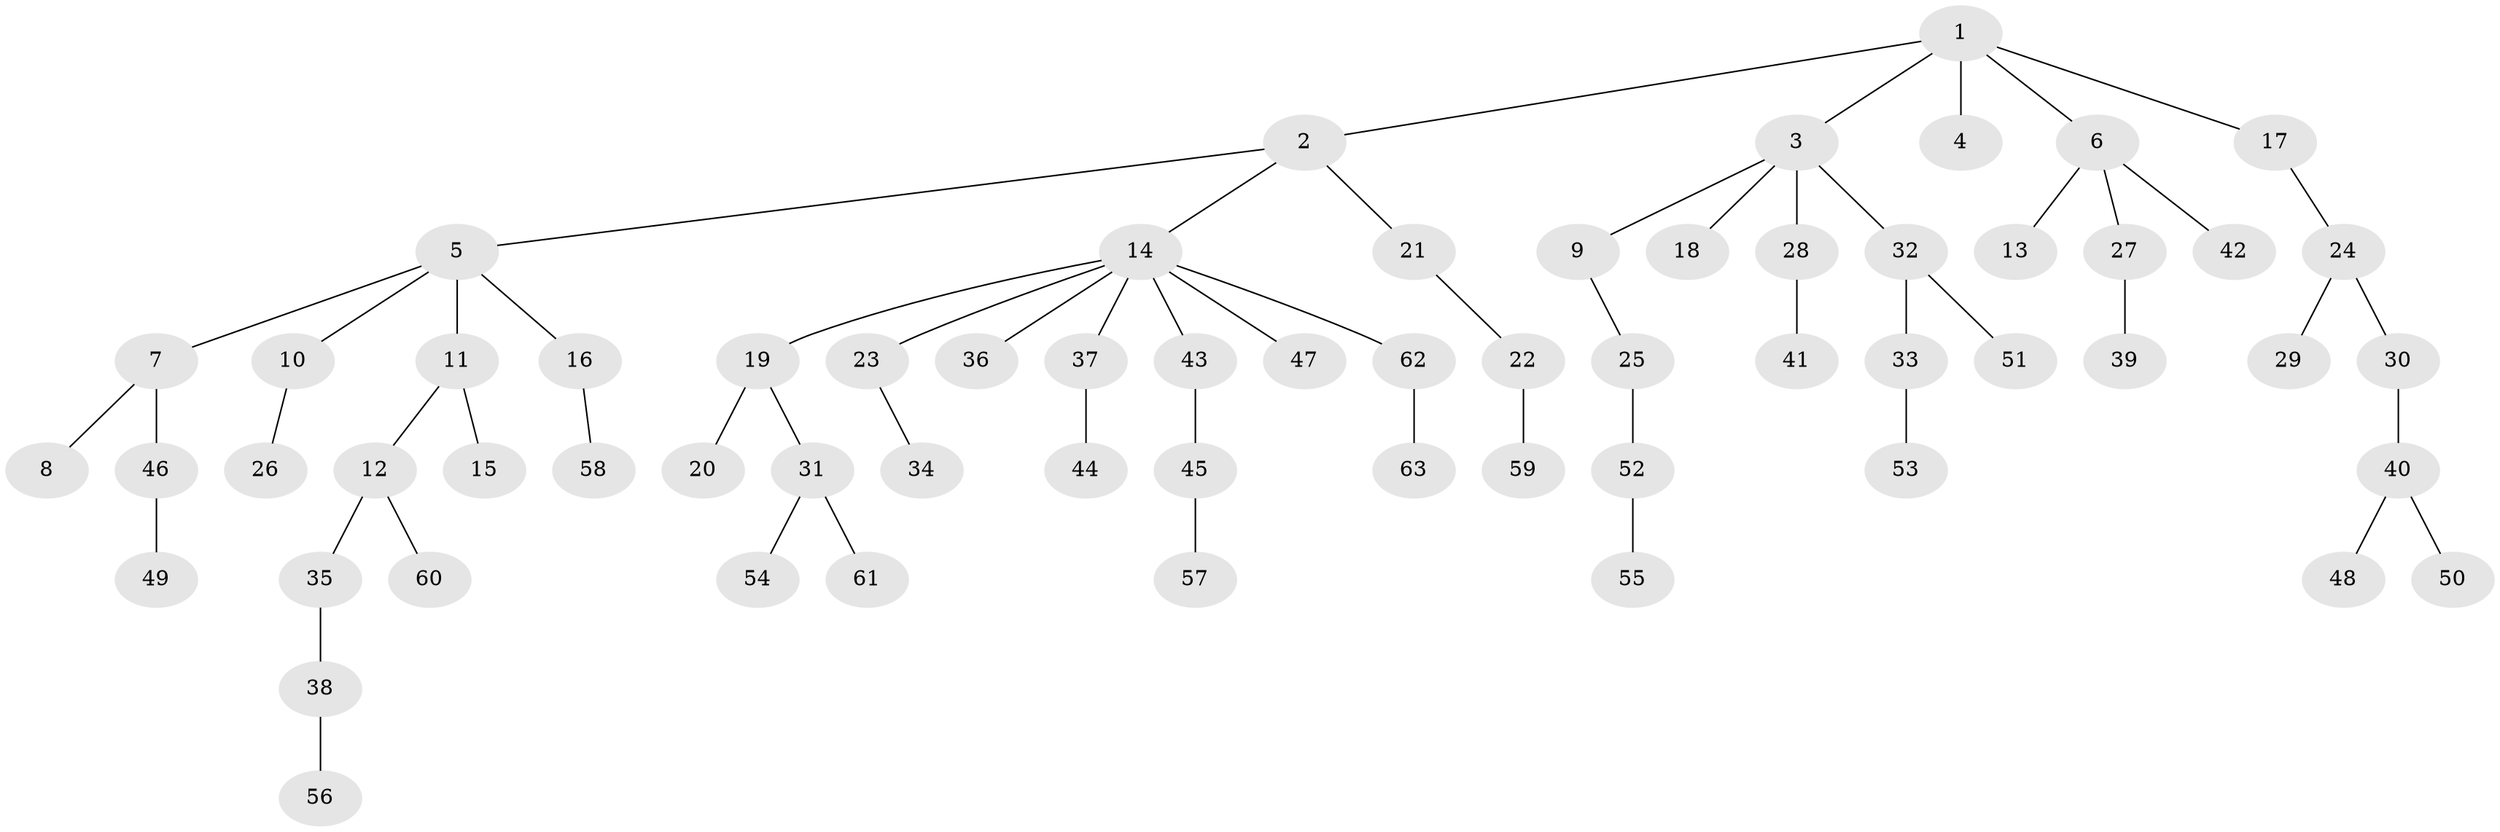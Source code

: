 // coarse degree distribution, {4: 0.10526315789473684, 3: 0.10526315789473684, 2: 0.15789473684210525, 1: 0.5789473684210527, 5: 0.05263157894736842}
// Generated by graph-tools (version 1.1) at 2025/51/03/04/25 22:51:27]
// undirected, 63 vertices, 62 edges
graph export_dot {
  node [color=gray90,style=filled];
  1;
  2;
  3;
  4;
  5;
  6;
  7;
  8;
  9;
  10;
  11;
  12;
  13;
  14;
  15;
  16;
  17;
  18;
  19;
  20;
  21;
  22;
  23;
  24;
  25;
  26;
  27;
  28;
  29;
  30;
  31;
  32;
  33;
  34;
  35;
  36;
  37;
  38;
  39;
  40;
  41;
  42;
  43;
  44;
  45;
  46;
  47;
  48;
  49;
  50;
  51;
  52;
  53;
  54;
  55;
  56;
  57;
  58;
  59;
  60;
  61;
  62;
  63;
  1 -- 2;
  1 -- 3;
  1 -- 4;
  1 -- 6;
  1 -- 17;
  2 -- 5;
  2 -- 14;
  2 -- 21;
  3 -- 9;
  3 -- 18;
  3 -- 28;
  3 -- 32;
  5 -- 7;
  5 -- 10;
  5 -- 11;
  5 -- 16;
  6 -- 13;
  6 -- 27;
  6 -- 42;
  7 -- 8;
  7 -- 46;
  9 -- 25;
  10 -- 26;
  11 -- 12;
  11 -- 15;
  12 -- 35;
  12 -- 60;
  14 -- 19;
  14 -- 23;
  14 -- 36;
  14 -- 37;
  14 -- 43;
  14 -- 47;
  14 -- 62;
  16 -- 58;
  17 -- 24;
  19 -- 20;
  19 -- 31;
  21 -- 22;
  22 -- 59;
  23 -- 34;
  24 -- 29;
  24 -- 30;
  25 -- 52;
  27 -- 39;
  28 -- 41;
  30 -- 40;
  31 -- 54;
  31 -- 61;
  32 -- 33;
  32 -- 51;
  33 -- 53;
  35 -- 38;
  37 -- 44;
  38 -- 56;
  40 -- 48;
  40 -- 50;
  43 -- 45;
  45 -- 57;
  46 -- 49;
  52 -- 55;
  62 -- 63;
}
